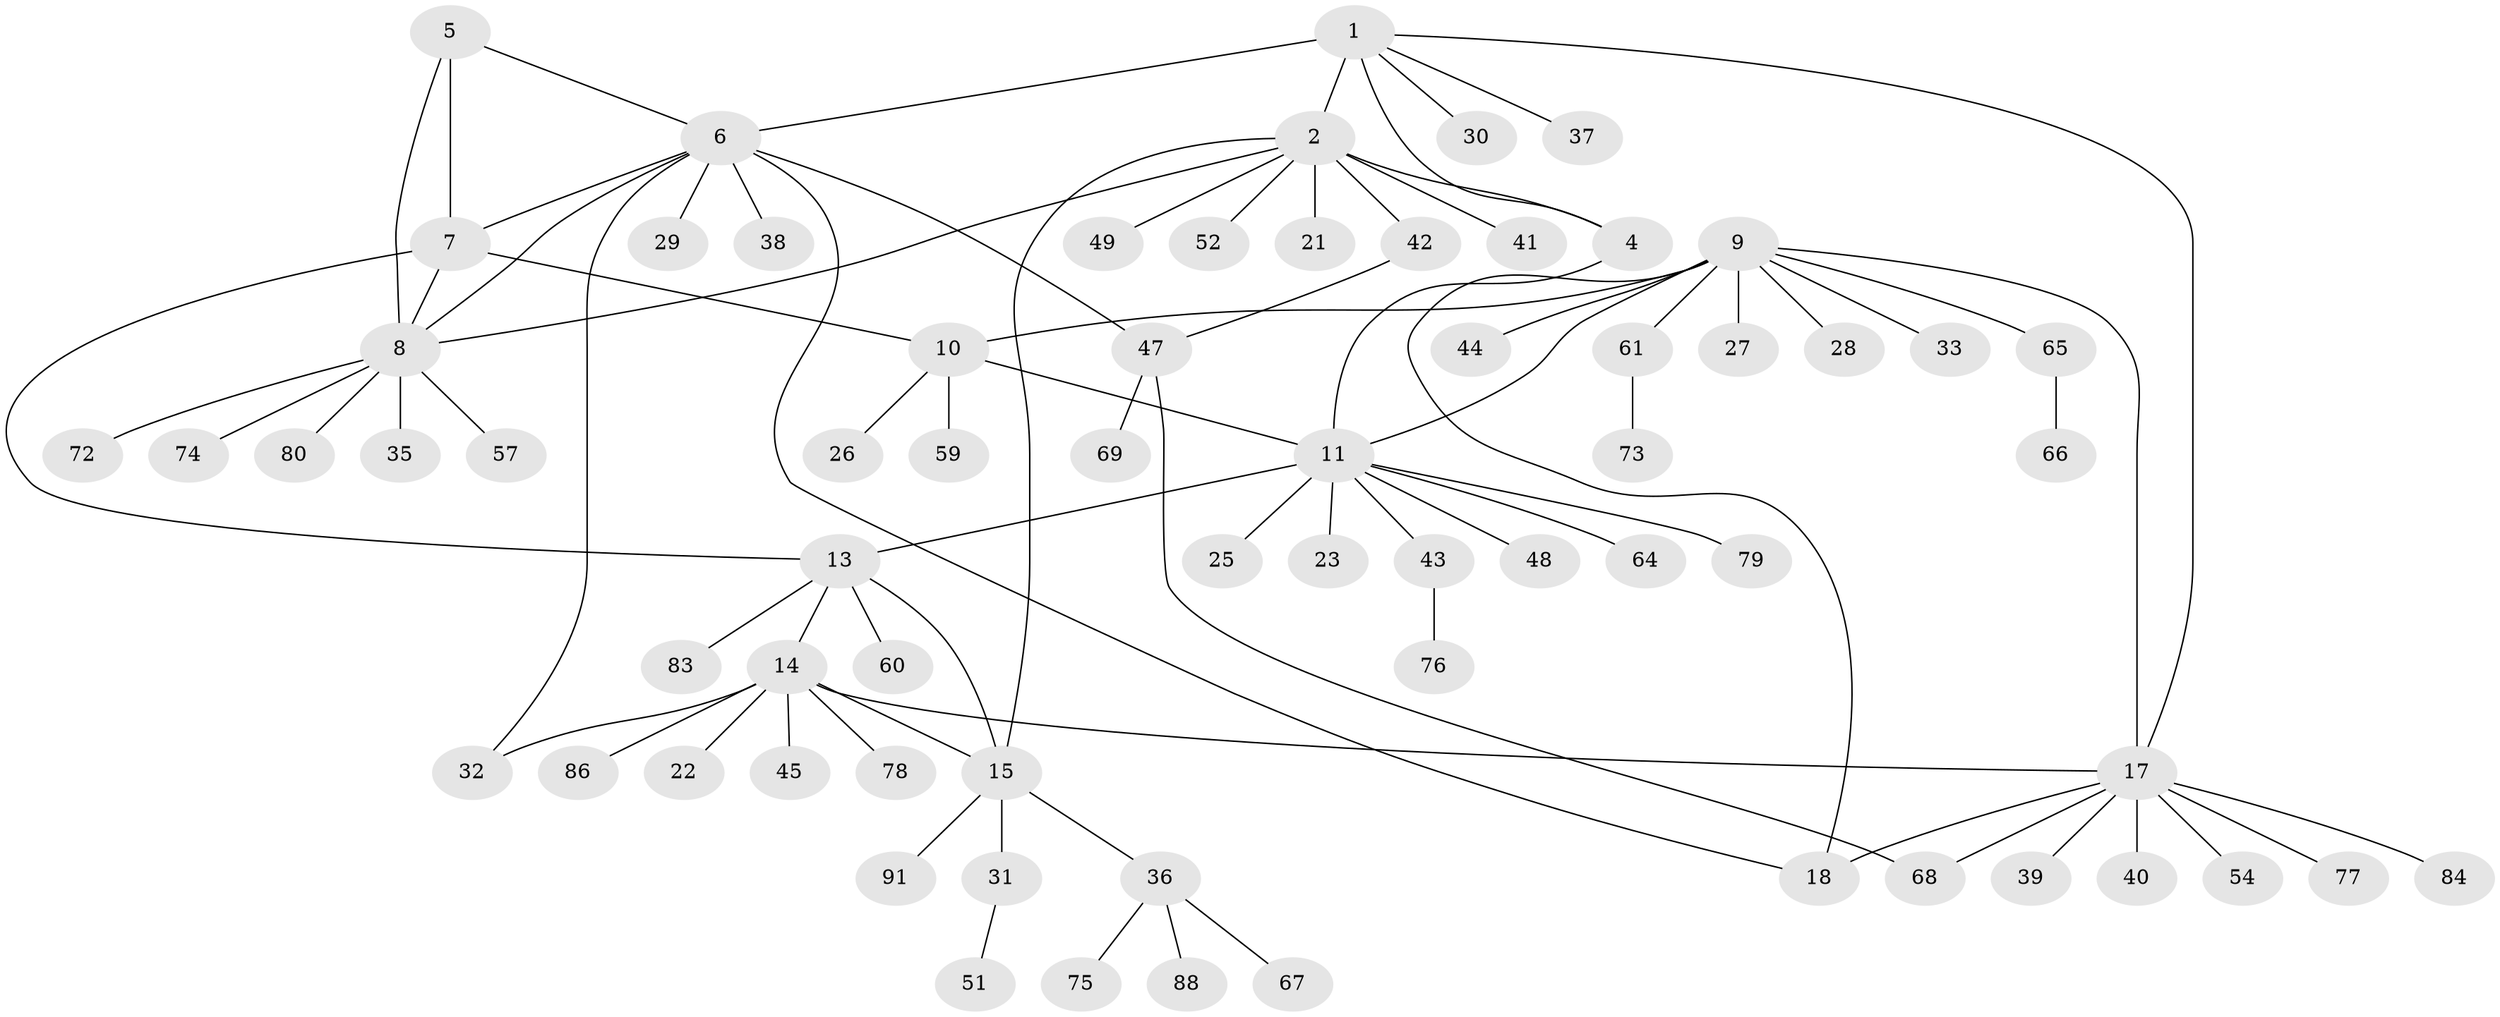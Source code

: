 // Generated by graph-tools (version 1.1) at 2025/52/02/27/25 19:52:19]
// undirected, 68 vertices, 84 edges
graph export_dot {
graph [start="1"]
  node [color=gray90,style=filled];
  1 [super="+55"];
  2 [super="+3"];
  4 [super="+82"];
  5;
  6 [super="+70"];
  7 [super="+58"];
  8 [super="+46"];
  9 [super="+20"];
  10 [super="+12"];
  11 [super="+53"];
  13 [super="+16"];
  14 [super="+56"];
  15 [super="+24"];
  17 [super="+19"];
  18 [super="+92"];
  21;
  22;
  23;
  25;
  26 [super="+62"];
  27;
  28;
  29;
  30 [super="+34"];
  31;
  32;
  33;
  35 [super="+71"];
  36 [super="+63"];
  37;
  38;
  39 [super="+89"];
  40;
  41;
  42;
  43;
  44;
  45;
  47 [super="+50"];
  48;
  49;
  51;
  52;
  54;
  57 [super="+81"];
  59;
  60;
  61 [super="+87"];
  64;
  65;
  66;
  67;
  68 [super="+90"];
  69;
  72;
  73;
  74;
  75 [super="+85"];
  76;
  77;
  78;
  79;
  80;
  83;
  84;
  86;
  88;
  91;
  1 -- 2 [weight=2];
  1 -- 4;
  1 -- 17;
  1 -- 30;
  1 -- 37;
  1 -- 6 [weight=2];
  2 -- 4 [weight=2];
  2 -- 15;
  2 -- 41;
  2 -- 52;
  2 -- 49;
  2 -- 21;
  2 -- 8;
  2 -- 42;
  4 -- 11;
  5 -- 6;
  5 -- 7;
  5 -- 8;
  6 -- 7;
  6 -- 8;
  6 -- 18;
  6 -- 29;
  6 -- 32;
  6 -- 38;
  6 -- 47;
  7 -- 8;
  7 -- 10;
  7 -- 13;
  8 -- 35;
  8 -- 72;
  8 -- 74;
  8 -- 57;
  8 -- 80;
  9 -- 10 [weight=2];
  9 -- 11;
  9 -- 28;
  9 -- 61;
  9 -- 65;
  9 -- 17 [weight=2];
  9 -- 18;
  9 -- 33;
  9 -- 27;
  9 -- 44;
  10 -- 11 [weight=2];
  10 -- 59;
  10 -- 26;
  11 -- 13;
  11 -- 23;
  11 -- 25;
  11 -- 43;
  11 -- 48;
  11 -- 64;
  11 -- 79;
  13 -- 14 [weight=2];
  13 -- 15 [weight=2];
  13 -- 83;
  13 -- 60;
  14 -- 15;
  14 -- 17;
  14 -- 22;
  14 -- 32;
  14 -- 45;
  14 -- 78;
  14 -- 86;
  15 -- 31;
  15 -- 36;
  15 -- 91;
  17 -- 18 [weight=2];
  17 -- 39;
  17 -- 40;
  17 -- 54;
  17 -- 68;
  17 -- 84;
  17 -- 77;
  31 -- 51;
  36 -- 75;
  36 -- 88;
  36 -- 67;
  42 -- 47;
  43 -- 76;
  47 -- 69;
  47 -- 68;
  61 -- 73;
  65 -- 66;
}
